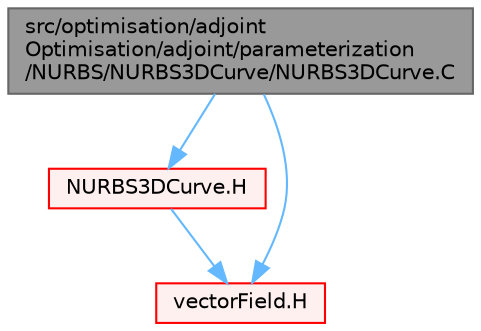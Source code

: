 digraph "src/optimisation/adjointOptimisation/adjoint/parameterization/NURBS/NURBS3DCurve/NURBS3DCurve.C"
{
 // LATEX_PDF_SIZE
  bgcolor="transparent";
  edge [fontname=Helvetica,fontsize=10,labelfontname=Helvetica,labelfontsize=10];
  node [fontname=Helvetica,fontsize=10,shape=box,height=0.2,width=0.4];
  Node1 [id="Node000001",label="src/optimisation/adjoint\lOptimisation/adjoint/parameterization\l/NURBS/NURBS3DCurve/NURBS3DCurve.C",height=0.2,width=0.4,color="gray40", fillcolor="grey60", style="filled", fontcolor="black",tooltip=" "];
  Node1 -> Node2 [id="edge1_Node000001_Node000002",color="steelblue1",style="solid",tooltip=" "];
  Node2 [id="Node000002",label="NURBS3DCurve.H",height=0.2,width=0.4,color="red", fillcolor="#FFF0F0", style="filled",URL="$NURBS3DCurve_8H.html",tooltip=" "];
  Node2 -> Node176 [id="edge2_Node000002_Node000176",color="steelblue1",style="solid",tooltip=" "];
  Node176 [id="Node000176",label="vectorField.H",height=0.2,width=0.4,color="red", fillcolor="#FFF0F0", style="filled",URL="$vectorField_8H.html",tooltip=" "];
  Node1 -> Node176 [id="edge3_Node000001_Node000176",color="steelblue1",style="solid",tooltip=" "];
}
